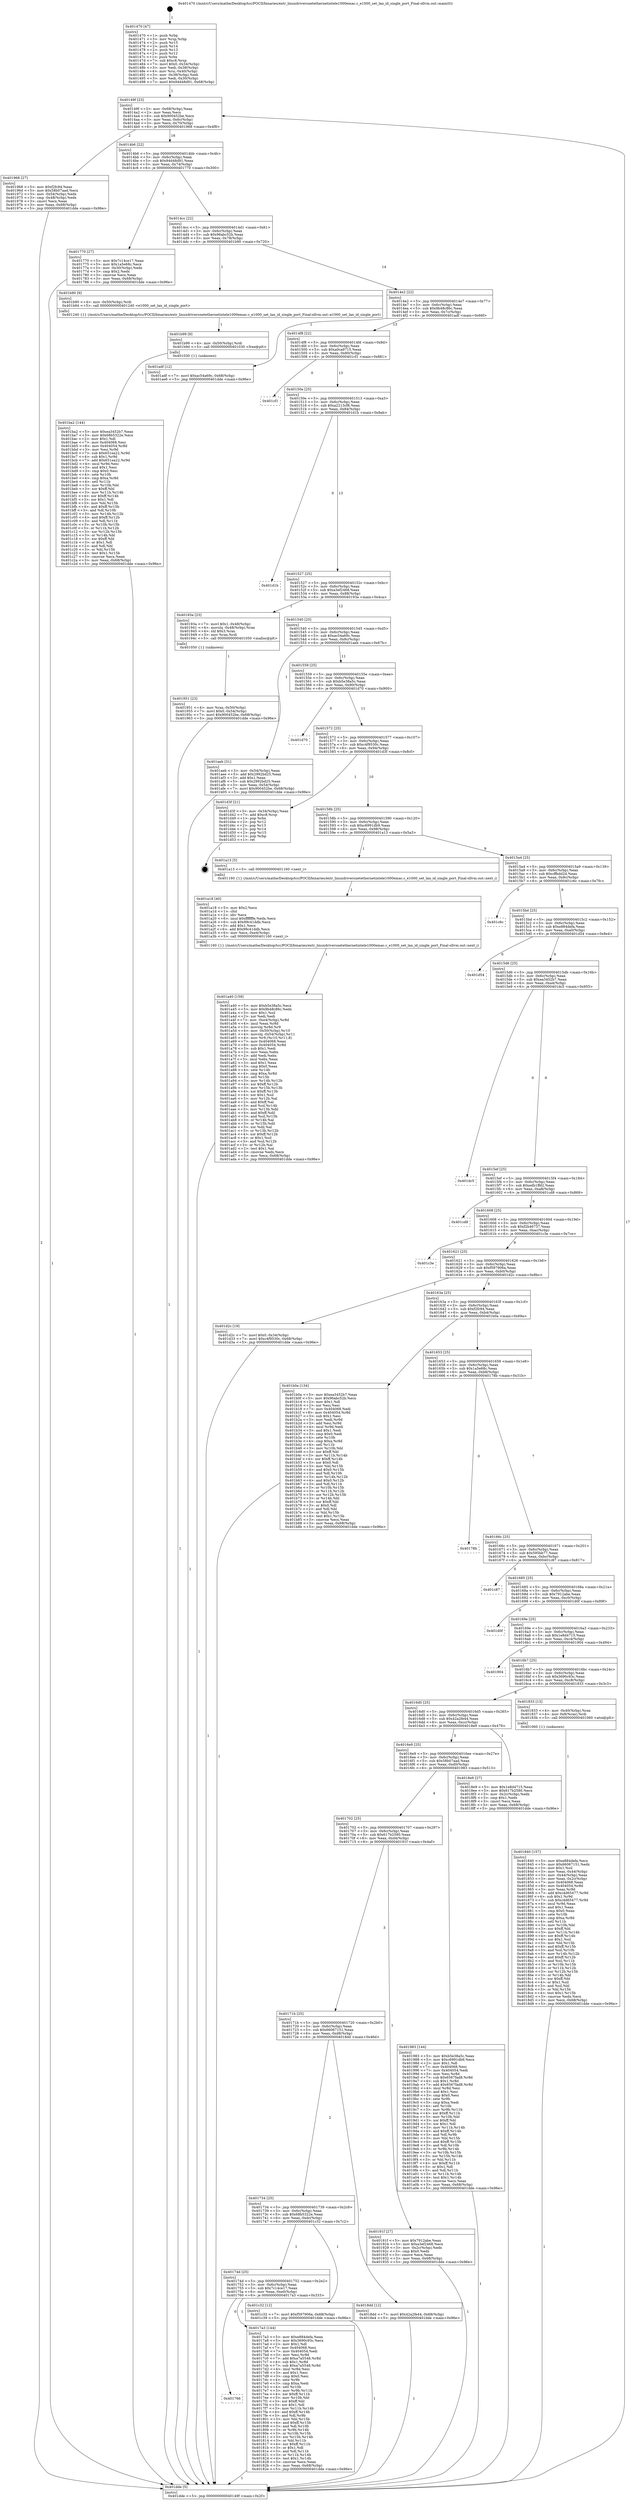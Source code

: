 digraph "0x401470" {
  label = "0x401470 (/mnt/c/Users/mathe/Desktop/tcc/POCII/binaries/extr_linuxdriversnetethernetintele1000emac.c_e1000_set_lan_id_single_port_Final-ollvm.out::main(0))"
  labelloc = "t"
  node[shape=record]

  Entry [label="",width=0.3,height=0.3,shape=circle,fillcolor=black,style=filled]
  "0x40149f" [label="{
     0x40149f [23]\l
     | [instrs]\l
     &nbsp;&nbsp;0x40149f \<+3\>: mov -0x68(%rbp),%eax\l
     &nbsp;&nbsp;0x4014a2 \<+2\>: mov %eax,%ecx\l
     &nbsp;&nbsp;0x4014a4 \<+6\>: sub $0x900452be,%ecx\l
     &nbsp;&nbsp;0x4014aa \<+3\>: mov %eax,-0x6c(%rbp)\l
     &nbsp;&nbsp;0x4014ad \<+3\>: mov %ecx,-0x70(%rbp)\l
     &nbsp;&nbsp;0x4014b0 \<+6\>: je 0000000000401968 \<main+0x4f8\>\l
  }"]
  "0x401968" [label="{
     0x401968 [27]\l
     | [instrs]\l
     &nbsp;&nbsp;0x401968 \<+5\>: mov $0xf2fc94,%eax\l
     &nbsp;&nbsp;0x40196d \<+5\>: mov $0x58b07aad,%ecx\l
     &nbsp;&nbsp;0x401972 \<+3\>: mov -0x54(%rbp),%edx\l
     &nbsp;&nbsp;0x401975 \<+3\>: cmp -0x48(%rbp),%edx\l
     &nbsp;&nbsp;0x401978 \<+3\>: cmovl %ecx,%eax\l
     &nbsp;&nbsp;0x40197b \<+3\>: mov %eax,-0x68(%rbp)\l
     &nbsp;&nbsp;0x40197e \<+5\>: jmp 0000000000401dde \<main+0x96e\>\l
  }"]
  "0x4014b6" [label="{
     0x4014b6 [22]\l
     | [instrs]\l
     &nbsp;&nbsp;0x4014b6 \<+5\>: jmp 00000000004014bb \<main+0x4b\>\l
     &nbsp;&nbsp;0x4014bb \<+3\>: mov -0x6c(%rbp),%eax\l
     &nbsp;&nbsp;0x4014be \<+5\>: sub $0x94d48d91,%eax\l
     &nbsp;&nbsp;0x4014c3 \<+3\>: mov %eax,-0x74(%rbp)\l
     &nbsp;&nbsp;0x4014c6 \<+6\>: je 0000000000401770 \<main+0x300\>\l
  }"]
  Exit [label="",width=0.3,height=0.3,shape=circle,fillcolor=black,style=filled,peripheries=2]
  "0x401770" [label="{
     0x401770 [27]\l
     | [instrs]\l
     &nbsp;&nbsp;0x401770 \<+5\>: mov $0x7c14ce17,%eax\l
     &nbsp;&nbsp;0x401775 \<+5\>: mov $0x1a5e68c,%ecx\l
     &nbsp;&nbsp;0x40177a \<+3\>: mov -0x30(%rbp),%edx\l
     &nbsp;&nbsp;0x40177d \<+3\>: cmp $0x2,%edx\l
     &nbsp;&nbsp;0x401780 \<+3\>: cmovne %ecx,%eax\l
     &nbsp;&nbsp;0x401783 \<+3\>: mov %eax,-0x68(%rbp)\l
     &nbsp;&nbsp;0x401786 \<+5\>: jmp 0000000000401dde \<main+0x96e\>\l
  }"]
  "0x4014cc" [label="{
     0x4014cc [22]\l
     | [instrs]\l
     &nbsp;&nbsp;0x4014cc \<+5\>: jmp 00000000004014d1 \<main+0x61\>\l
     &nbsp;&nbsp;0x4014d1 \<+3\>: mov -0x6c(%rbp),%eax\l
     &nbsp;&nbsp;0x4014d4 \<+5\>: sub $0x96abc52b,%eax\l
     &nbsp;&nbsp;0x4014d9 \<+3\>: mov %eax,-0x78(%rbp)\l
     &nbsp;&nbsp;0x4014dc \<+6\>: je 0000000000401b90 \<main+0x720\>\l
  }"]
  "0x401dde" [label="{
     0x401dde [5]\l
     | [instrs]\l
     &nbsp;&nbsp;0x401dde \<+5\>: jmp 000000000040149f \<main+0x2f\>\l
  }"]
  "0x401470" [label="{
     0x401470 [47]\l
     | [instrs]\l
     &nbsp;&nbsp;0x401470 \<+1\>: push %rbp\l
     &nbsp;&nbsp;0x401471 \<+3\>: mov %rsp,%rbp\l
     &nbsp;&nbsp;0x401474 \<+2\>: push %r15\l
     &nbsp;&nbsp;0x401476 \<+2\>: push %r14\l
     &nbsp;&nbsp;0x401478 \<+2\>: push %r13\l
     &nbsp;&nbsp;0x40147a \<+2\>: push %r12\l
     &nbsp;&nbsp;0x40147c \<+1\>: push %rbx\l
     &nbsp;&nbsp;0x40147d \<+7\>: sub $0xc8,%rsp\l
     &nbsp;&nbsp;0x401484 \<+7\>: movl $0x0,-0x34(%rbp)\l
     &nbsp;&nbsp;0x40148b \<+3\>: mov %edi,-0x38(%rbp)\l
     &nbsp;&nbsp;0x40148e \<+4\>: mov %rsi,-0x40(%rbp)\l
     &nbsp;&nbsp;0x401492 \<+3\>: mov -0x38(%rbp),%edi\l
     &nbsp;&nbsp;0x401495 \<+3\>: mov %edi,-0x30(%rbp)\l
     &nbsp;&nbsp;0x401498 \<+7\>: movl $0x94d48d91,-0x68(%rbp)\l
  }"]
  "0x401ba2" [label="{
     0x401ba2 [144]\l
     | [instrs]\l
     &nbsp;&nbsp;0x401ba2 \<+5\>: mov $0xea3452b7,%eax\l
     &nbsp;&nbsp;0x401ba7 \<+5\>: mov $0x68b5322e,%ecx\l
     &nbsp;&nbsp;0x401bac \<+2\>: mov $0x1,%dl\l
     &nbsp;&nbsp;0x401bae \<+7\>: mov 0x404068,%esi\l
     &nbsp;&nbsp;0x401bb5 \<+8\>: mov 0x404054,%r8d\l
     &nbsp;&nbsp;0x401bbd \<+3\>: mov %esi,%r9d\l
     &nbsp;&nbsp;0x401bc0 \<+7\>: sub $0x651ea22,%r9d\l
     &nbsp;&nbsp;0x401bc7 \<+4\>: sub $0x1,%r9d\l
     &nbsp;&nbsp;0x401bcb \<+7\>: add $0x651ea22,%r9d\l
     &nbsp;&nbsp;0x401bd2 \<+4\>: imul %r9d,%esi\l
     &nbsp;&nbsp;0x401bd6 \<+3\>: and $0x1,%esi\l
     &nbsp;&nbsp;0x401bd9 \<+3\>: cmp $0x0,%esi\l
     &nbsp;&nbsp;0x401bdc \<+4\>: sete %r10b\l
     &nbsp;&nbsp;0x401be0 \<+4\>: cmp $0xa,%r8d\l
     &nbsp;&nbsp;0x401be4 \<+4\>: setl %r11b\l
     &nbsp;&nbsp;0x401be8 \<+3\>: mov %r10b,%bl\l
     &nbsp;&nbsp;0x401beb \<+3\>: xor $0xff,%bl\l
     &nbsp;&nbsp;0x401bee \<+3\>: mov %r11b,%r14b\l
     &nbsp;&nbsp;0x401bf1 \<+4\>: xor $0xff,%r14b\l
     &nbsp;&nbsp;0x401bf5 \<+3\>: xor $0x1,%dl\l
     &nbsp;&nbsp;0x401bf8 \<+3\>: mov %bl,%r15b\l
     &nbsp;&nbsp;0x401bfb \<+4\>: and $0xff,%r15b\l
     &nbsp;&nbsp;0x401bff \<+3\>: and %dl,%r10b\l
     &nbsp;&nbsp;0x401c02 \<+3\>: mov %r14b,%r12b\l
     &nbsp;&nbsp;0x401c05 \<+4\>: and $0xff,%r12b\l
     &nbsp;&nbsp;0x401c09 \<+3\>: and %dl,%r11b\l
     &nbsp;&nbsp;0x401c0c \<+3\>: or %r10b,%r15b\l
     &nbsp;&nbsp;0x401c0f \<+3\>: or %r11b,%r12b\l
     &nbsp;&nbsp;0x401c12 \<+3\>: xor %r12b,%r15b\l
     &nbsp;&nbsp;0x401c15 \<+3\>: or %r14b,%bl\l
     &nbsp;&nbsp;0x401c18 \<+3\>: xor $0xff,%bl\l
     &nbsp;&nbsp;0x401c1b \<+3\>: or $0x1,%dl\l
     &nbsp;&nbsp;0x401c1e \<+2\>: and %dl,%bl\l
     &nbsp;&nbsp;0x401c20 \<+3\>: or %bl,%r15b\l
     &nbsp;&nbsp;0x401c23 \<+4\>: test $0x1,%r15b\l
     &nbsp;&nbsp;0x401c27 \<+3\>: cmovne %ecx,%eax\l
     &nbsp;&nbsp;0x401c2a \<+3\>: mov %eax,-0x68(%rbp)\l
     &nbsp;&nbsp;0x401c2d \<+5\>: jmp 0000000000401dde \<main+0x96e\>\l
  }"]
  "0x401b90" [label="{
     0x401b90 [9]\l
     | [instrs]\l
     &nbsp;&nbsp;0x401b90 \<+4\>: mov -0x50(%rbp),%rdi\l
     &nbsp;&nbsp;0x401b94 \<+5\>: call 0000000000401240 \<e1000_set_lan_id_single_port\>\l
     | [calls]\l
     &nbsp;&nbsp;0x401240 \{1\} (/mnt/c/Users/mathe/Desktop/tcc/POCII/binaries/extr_linuxdriversnetethernetintele1000emac.c_e1000_set_lan_id_single_port_Final-ollvm.out::e1000_set_lan_id_single_port)\l
  }"]
  "0x4014e2" [label="{
     0x4014e2 [22]\l
     | [instrs]\l
     &nbsp;&nbsp;0x4014e2 \<+5\>: jmp 00000000004014e7 \<main+0x77\>\l
     &nbsp;&nbsp;0x4014e7 \<+3\>: mov -0x6c(%rbp),%eax\l
     &nbsp;&nbsp;0x4014ea \<+5\>: sub $0x9b48c86c,%eax\l
     &nbsp;&nbsp;0x4014ef \<+3\>: mov %eax,-0x7c(%rbp)\l
     &nbsp;&nbsp;0x4014f2 \<+6\>: je 0000000000401adf \<main+0x66f\>\l
  }"]
  "0x401b99" [label="{
     0x401b99 [9]\l
     | [instrs]\l
     &nbsp;&nbsp;0x401b99 \<+4\>: mov -0x50(%rbp),%rdi\l
     &nbsp;&nbsp;0x401b9d \<+5\>: call 0000000000401030 \<free@plt\>\l
     | [calls]\l
     &nbsp;&nbsp;0x401030 \{1\} (unknown)\l
  }"]
  "0x401adf" [label="{
     0x401adf [12]\l
     | [instrs]\l
     &nbsp;&nbsp;0x401adf \<+7\>: movl $0xac54a69c,-0x68(%rbp)\l
     &nbsp;&nbsp;0x401ae6 \<+5\>: jmp 0000000000401dde \<main+0x96e\>\l
  }"]
  "0x4014f8" [label="{
     0x4014f8 [22]\l
     | [instrs]\l
     &nbsp;&nbsp;0x4014f8 \<+5\>: jmp 00000000004014fd \<main+0x8d\>\l
     &nbsp;&nbsp;0x4014fd \<+3\>: mov -0x6c(%rbp),%eax\l
     &nbsp;&nbsp;0x401500 \<+5\>: sub $0xa0ca9715,%eax\l
     &nbsp;&nbsp;0x401505 \<+3\>: mov %eax,-0x80(%rbp)\l
     &nbsp;&nbsp;0x401508 \<+6\>: je 0000000000401cf1 \<main+0x881\>\l
  }"]
  "0x401a40" [label="{
     0x401a40 [159]\l
     | [instrs]\l
     &nbsp;&nbsp;0x401a40 \<+5\>: mov $0xb5e38a5c,%ecx\l
     &nbsp;&nbsp;0x401a45 \<+5\>: mov $0x9b48c86c,%edx\l
     &nbsp;&nbsp;0x401a4a \<+3\>: mov $0x1,%sil\l
     &nbsp;&nbsp;0x401a4d \<+2\>: xor %edi,%edi\l
     &nbsp;&nbsp;0x401a4f \<+7\>: mov -0xe4(%rbp),%r8d\l
     &nbsp;&nbsp;0x401a56 \<+4\>: imul %eax,%r8d\l
     &nbsp;&nbsp;0x401a5a \<+3\>: movslq %r8d,%r9\l
     &nbsp;&nbsp;0x401a5d \<+4\>: mov -0x50(%rbp),%r10\l
     &nbsp;&nbsp;0x401a61 \<+4\>: movslq -0x54(%rbp),%r11\l
     &nbsp;&nbsp;0x401a65 \<+4\>: mov %r9,(%r10,%r11,8)\l
     &nbsp;&nbsp;0x401a69 \<+7\>: mov 0x404068,%eax\l
     &nbsp;&nbsp;0x401a70 \<+8\>: mov 0x404054,%r8d\l
     &nbsp;&nbsp;0x401a78 \<+3\>: sub $0x1,%edi\l
     &nbsp;&nbsp;0x401a7b \<+2\>: mov %eax,%ebx\l
     &nbsp;&nbsp;0x401a7d \<+2\>: add %edi,%ebx\l
     &nbsp;&nbsp;0x401a7f \<+3\>: imul %ebx,%eax\l
     &nbsp;&nbsp;0x401a82 \<+3\>: and $0x1,%eax\l
     &nbsp;&nbsp;0x401a85 \<+3\>: cmp $0x0,%eax\l
     &nbsp;&nbsp;0x401a88 \<+4\>: sete %r14b\l
     &nbsp;&nbsp;0x401a8c \<+4\>: cmp $0xa,%r8d\l
     &nbsp;&nbsp;0x401a90 \<+4\>: setl %r15b\l
     &nbsp;&nbsp;0x401a94 \<+3\>: mov %r14b,%r12b\l
     &nbsp;&nbsp;0x401a97 \<+4\>: xor $0xff,%r12b\l
     &nbsp;&nbsp;0x401a9b \<+3\>: mov %r15b,%r13b\l
     &nbsp;&nbsp;0x401a9e \<+4\>: xor $0xff,%r13b\l
     &nbsp;&nbsp;0x401aa2 \<+4\>: xor $0x1,%sil\l
     &nbsp;&nbsp;0x401aa6 \<+3\>: mov %r12b,%al\l
     &nbsp;&nbsp;0x401aa9 \<+2\>: and $0xff,%al\l
     &nbsp;&nbsp;0x401aab \<+3\>: and %sil,%r14b\l
     &nbsp;&nbsp;0x401aae \<+3\>: mov %r13b,%dil\l
     &nbsp;&nbsp;0x401ab1 \<+4\>: and $0xff,%dil\l
     &nbsp;&nbsp;0x401ab5 \<+3\>: and %sil,%r15b\l
     &nbsp;&nbsp;0x401ab8 \<+3\>: or %r14b,%al\l
     &nbsp;&nbsp;0x401abb \<+3\>: or %r15b,%dil\l
     &nbsp;&nbsp;0x401abe \<+3\>: xor %dil,%al\l
     &nbsp;&nbsp;0x401ac1 \<+3\>: or %r13b,%r12b\l
     &nbsp;&nbsp;0x401ac4 \<+4\>: xor $0xff,%r12b\l
     &nbsp;&nbsp;0x401ac8 \<+4\>: or $0x1,%sil\l
     &nbsp;&nbsp;0x401acc \<+3\>: and %sil,%r12b\l
     &nbsp;&nbsp;0x401acf \<+3\>: or %r12b,%al\l
     &nbsp;&nbsp;0x401ad2 \<+2\>: test $0x1,%al\l
     &nbsp;&nbsp;0x401ad4 \<+3\>: cmovne %edx,%ecx\l
     &nbsp;&nbsp;0x401ad7 \<+3\>: mov %ecx,-0x68(%rbp)\l
     &nbsp;&nbsp;0x401ada \<+5\>: jmp 0000000000401dde \<main+0x96e\>\l
  }"]
  "0x401cf1" [label="{
     0x401cf1\l
  }", style=dashed]
  "0x40150e" [label="{
     0x40150e [25]\l
     | [instrs]\l
     &nbsp;&nbsp;0x40150e \<+5\>: jmp 0000000000401513 \<main+0xa3\>\l
     &nbsp;&nbsp;0x401513 \<+3\>: mov -0x6c(%rbp),%eax\l
     &nbsp;&nbsp;0x401516 \<+5\>: sub $0xa2213cf8,%eax\l
     &nbsp;&nbsp;0x40151b \<+6\>: mov %eax,-0x84(%rbp)\l
     &nbsp;&nbsp;0x401521 \<+6\>: je 0000000000401d1b \<main+0x8ab\>\l
  }"]
  "0x401a18" [label="{
     0x401a18 [40]\l
     | [instrs]\l
     &nbsp;&nbsp;0x401a18 \<+5\>: mov $0x2,%ecx\l
     &nbsp;&nbsp;0x401a1d \<+1\>: cltd\l
     &nbsp;&nbsp;0x401a1e \<+2\>: idiv %ecx\l
     &nbsp;&nbsp;0x401a20 \<+6\>: imul $0xfffffffe,%edx,%ecx\l
     &nbsp;&nbsp;0x401a26 \<+6\>: sub $0x99c41ddb,%ecx\l
     &nbsp;&nbsp;0x401a2c \<+3\>: add $0x1,%ecx\l
     &nbsp;&nbsp;0x401a2f \<+6\>: add $0x99c41ddb,%ecx\l
     &nbsp;&nbsp;0x401a35 \<+6\>: mov %ecx,-0xe4(%rbp)\l
     &nbsp;&nbsp;0x401a3b \<+5\>: call 0000000000401160 \<next_i\>\l
     | [calls]\l
     &nbsp;&nbsp;0x401160 \{1\} (/mnt/c/Users/mathe/Desktop/tcc/POCII/binaries/extr_linuxdriversnetethernetintele1000emac.c_e1000_set_lan_id_single_port_Final-ollvm.out::next_i)\l
  }"]
  "0x401d1b" [label="{
     0x401d1b\l
  }", style=dashed]
  "0x401527" [label="{
     0x401527 [25]\l
     | [instrs]\l
     &nbsp;&nbsp;0x401527 \<+5\>: jmp 000000000040152c \<main+0xbc\>\l
     &nbsp;&nbsp;0x40152c \<+3\>: mov -0x6c(%rbp),%eax\l
     &nbsp;&nbsp;0x40152f \<+5\>: sub $0xa3ef2468,%eax\l
     &nbsp;&nbsp;0x401534 \<+6\>: mov %eax,-0x88(%rbp)\l
     &nbsp;&nbsp;0x40153a \<+6\>: je 000000000040193a \<main+0x4ca\>\l
  }"]
  "0x401951" [label="{
     0x401951 [23]\l
     | [instrs]\l
     &nbsp;&nbsp;0x401951 \<+4\>: mov %rax,-0x50(%rbp)\l
     &nbsp;&nbsp;0x401955 \<+7\>: movl $0x0,-0x54(%rbp)\l
     &nbsp;&nbsp;0x40195c \<+7\>: movl $0x900452be,-0x68(%rbp)\l
     &nbsp;&nbsp;0x401963 \<+5\>: jmp 0000000000401dde \<main+0x96e\>\l
  }"]
  "0x40193a" [label="{
     0x40193a [23]\l
     | [instrs]\l
     &nbsp;&nbsp;0x40193a \<+7\>: movl $0x1,-0x48(%rbp)\l
     &nbsp;&nbsp;0x401941 \<+4\>: movslq -0x48(%rbp),%rax\l
     &nbsp;&nbsp;0x401945 \<+4\>: shl $0x3,%rax\l
     &nbsp;&nbsp;0x401949 \<+3\>: mov %rax,%rdi\l
     &nbsp;&nbsp;0x40194c \<+5\>: call 0000000000401050 \<malloc@plt\>\l
     | [calls]\l
     &nbsp;&nbsp;0x401050 \{1\} (unknown)\l
  }"]
  "0x401540" [label="{
     0x401540 [25]\l
     | [instrs]\l
     &nbsp;&nbsp;0x401540 \<+5\>: jmp 0000000000401545 \<main+0xd5\>\l
     &nbsp;&nbsp;0x401545 \<+3\>: mov -0x6c(%rbp),%eax\l
     &nbsp;&nbsp;0x401548 \<+5\>: sub $0xac54a69c,%eax\l
     &nbsp;&nbsp;0x40154d \<+6\>: mov %eax,-0x8c(%rbp)\l
     &nbsp;&nbsp;0x401553 \<+6\>: je 0000000000401aeb \<main+0x67b\>\l
  }"]
  "0x401840" [label="{
     0x401840 [157]\l
     | [instrs]\l
     &nbsp;&nbsp;0x401840 \<+5\>: mov $0xe884defa,%ecx\l
     &nbsp;&nbsp;0x401845 \<+5\>: mov $0x66067151,%edx\l
     &nbsp;&nbsp;0x40184a \<+3\>: mov $0x1,%sil\l
     &nbsp;&nbsp;0x40184d \<+3\>: mov %eax,-0x44(%rbp)\l
     &nbsp;&nbsp;0x401850 \<+3\>: mov -0x44(%rbp),%eax\l
     &nbsp;&nbsp;0x401853 \<+3\>: mov %eax,-0x2c(%rbp)\l
     &nbsp;&nbsp;0x401856 \<+7\>: mov 0x404068,%eax\l
     &nbsp;&nbsp;0x40185d \<+8\>: mov 0x404054,%r8d\l
     &nbsp;&nbsp;0x401865 \<+3\>: mov %eax,%r9d\l
     &nbsp;&nbsp;0x401868 \<+7\>: add $0xc4d65477,%r9d\l
     &nbsp;&nbsp;0x40186f \<+4\>: sub $0x1,%r9d\l
     &nbsp;&nbsp;0x401873 \<+7\>: sub $0xc4d65477,%r9d\l
     &nbsp;&nbsp;0x40187a \<+4\>: imul %r9d,%eax\l
     &nbsp;&nbsp;0x40187e \<+3\>: and $0x1,%eax\l
     &nbsp;&nbsp;0x401881 \<+3\>: cmp $0x0,%eax\l
     &nbsp;&nbsp;0x401884 \<+4\>: sete %r10b\l
     &nbsp;&nbsp;0x401888 \<+4\>: cmp $0xa,%r8d\l
     &nbsp;&nbsp;0x40188c \<+4\>: setl %r11b\l
     &nbsp;&nbsp;0x401890 \<+3\>: mov %r10b,%bl\l
     &nbsp;&nbsp;0x401893 \<+3\>: xor $0xff,%bl\l
     &nbsp;&nbsp;0x401896 \<+3\>: mov %r11b,%r14b\l
     &nbsp;&nbsp;0x401899 \<+4\>: xor $0xff,%r14b\l
     &nbsp;&nbsp;0x40189d \<+4\>: xor $0x1,%sil\l
     &nbsp;&nbsp;0x4018a1 \<+3\>: mov %bl,%r15b\l
     &nbsp;&nbsp;0x4018a4 \<+4\>: and $0xff,%r15b\l
     &nbsp;&nbsp;0x4018a8 \<+3\>: and %sil,%r10b\l
     &nbsp;&nbsp;0x4018ab \<+3\>: mov %r14b,%r12b\l
     &nbsp;&nbsp;0x4018ae \<+4\>: and $0xff,%r12b\l
     &nbsp;&nbsp;0x4018b2 \<+3\>: and %sil,%r11b\l
     &nbsp;&nbsp;0x4018b5 \<+3\>: or %r10b,%r15b\l
     &nbsp;&nbsp;0x4018b8 \<+3\>: or %r11b,%r12b\l
     &nbsp;&nbsp;0x4018bb \<+3\>: xor %r12b,%r15b\l
     &nbsp;&nbsp;0x4018be \<+3\>: or %r14b,%bl\l
     &nbsp;&nbsp;0x4018c1 \<+3\>: xor $0xff,%bl\l
     &nbsp;&nbsp;0x4018c4 \<+4\>: or $0x1,%sil\l
     &nbsp;&nbsp;0x4018c8 \<+3\>: and %sil,%bl\l
     &nbsp;&nbsp;0x4018cb \<+3\>: or %bl,%r15b\l
     &nbsp;&nbsp;0x4018ce \<+4\>: test $0x1,%r15b\l
     &nbsp;&nbsp;0x4018d2 \<+3\>: cmovne %edx,%ecx\l
     &nbsp;&nbsp;0x4018d5 \<+3\>: mov %ecx,-0x68(%rbp)\l
     &nbsp;&nbsp;0x4018d8 \<+5\>: jmp 0000000000401dde \<main+0x96e\>\l
  }"]
  "0x401aeb" [label="{
     0x401aeb [31]\l
     | [instrs]\l
     &nbsp;&nbsp;0x401aeb \<+3\>: mov -0x54(%rbp),%eax\l
     &nbsp;&nbsp;0x401aee \<+5\>: add $0x2992bd25,%eax\l
     &nbsp;&nbsp;0x401af3 \<+3\>: add $0x1,%eax\l
     &nbsp;&nbsp;0x401af6 \<+5\>: sub $0x2992bd25,%eax\l
     &nbsp;&nbsp;0x401afb \<+3\>: mov %eax,-0x54(%rbp)\l
     &nbsp;&nbsp;0x401afe \<+7\>: movl $0x900452be,-0x68(%rbp)\l
     &nbsp;&nbsp;0x401b05 \<+5\>: jmp 0000000000401dde \<main+0x96e\>\l
  }"]
  "0x401559" [label="{
     0x401559 [25]\l
     | [instrs]\l
     &nbsp;&nbsp;0x401559 \<+5\>: jmp 000000000040155e \<main+0xee\>\l
     &nbsp;&nbsp;0x40155e \<+3\>: mov -0x6c(%rbp),%eax\l
     &nbsp;&nbsp;0x401561 \<+5\>: sub $0xb5e38a5c,%eax\l
     &nbsp;&nbsp;0x401566 \<+6\>: mov %eax,-0x90(%rbp)\l
     &nbsp;&nbsp;0x40156c \<+6\>: je 0000000000401d70 \<main+0x900\>\l
  }"]
  "0x401766" [label="{
     0x401766\l
  }", style=dashed]
  "0x401d70" [label="{
     0x401d70\l
  }", style=dashed]
  "0x401572" [label="{
     0x401572 [25]\l
     | [instrs]\l
     &nbsp;&nbsp;0x401572 \<+5\>: jmp 0000000000401577 \<main+0x107\>\l
     &nbsp;&nbsp;0x401577 \<+3\>: mov -0x6c(%rbp),%eax\l
     &nbsp;&nbsp;0x40157a \<+5\>: sub $0xc4f9530c,%eax\l
     &nbsp;&nbsp;0x40157f \<+6\>: mov %eax,-0x94(%rbp)\l
     &nbsp;&nbsp;0x401585 \<+6\>: je 0000000000401d3f \<main+0x8cf\>\l
  }"]
  "0x4017a3" [label="{
     0x4017a3 [144]\l
     | [instrs]\l
     &nbsp;&nbsp;0x4017a3 \<+5\>: mov $0xe884defa,%eax\l
     &nbsp;&nbsp;0x4017a8 \<+5\>: mov $0x3690c93c,%ecx\l
     &nbsp;&nbsp;0x4017ad \<+2\>: mov $0x1,%dl\l
     &nbsp;&nbsp;0x4017af \<+7\>: mov 0x404068,%esi\l
     &nbsp;&nbsp;0x4017b6 \<+7\>: mov 0x404054,%edi\l
     &nbsp;&nbsp;0x4017bd \<+3\>: mov %esi,%r8d\l
     &nbsp;&nbsp;0x4017c0 \<+7\>: add $0xa7a5548,%r8d\l
     &nbsp;&nbsp;0x4017c7 \<+4\>: sub $0x1,%r8d\l
     &nbsp;&nbsp;0x4017cb \<+7\>: sub $0xa7a5548,%r8d\l
     &nbsp;&nbsp;0x4017d2 \<+4\>: imul %r8d,%esi\l
     &nbsp;&nbsp;0x4017d6 \<+3\>: and $0x1,%esi\l
     &nbsp;&nbsp;0x4017d9 \<+3\>: cmp $0x0,%esi\l
     &nbsp;&nbsp;0x4017dc \<+4\>: sete %r9b\l
     &nbsp;&nbsp;0x4017e0 \<+3\>: cmp $0xa,%edi\l
     &nbsp;&nbsp;0x4017e3 \<+4\>: setl %r10b\l
     &nbsp;&nbsp;0x4017e7 \<+3\>: mov %r9b,%r11b\l
     &nbsp;&nbsp;0x4017ea \<+4\>: xor $0xff,%r11b\l
     &nbsp;&nbsp;0x4017ee \<+3\>: mov %r10b,%bl\l
     &nbsp;&nbsp;0x4017f1 \<+3\>: xor $0xff,%bl\l
     &nbsp;&nbsp;0x4017f4 \<+3\>: xor $0x1,%dl\l
     &nbsp;&nbsp;0x4017f7 \<+3\>: mov %r11b,%r14b\l
     &nbsp;&nbsp;0x4017fa \<+4\>: and $0xff,%r14b\l
     &nbsp;&nbsp;0x4017fe \<+3\>: and %dl,%r9b\l
     &nbsp;&nbsp;0x401801 \<+3\>: mov %bl,%r15b\l
     &nbsp;&nbsp;0x401804 \<+4\>: and $0xff,%r15b\l
     &nbsp;&nbsp;0x401808 \<+3\>: and %dl,%r10b\l
     &nbsp;&nbsp;0x40180b \<+3\>: or %r9b,%r14b\l
     &nbsp;&nbsp;0x40180e \<+3\>: or %r10b,%r15b\l
     &nbsp;&nbsp;0x401811 \<+3\>: xor %r15b,%r14b\l
     &nbsp;&nbsp;0x401814 \<+3\>: or %bl,%r11b\l
     &nbsp;&nbsp;0x401817 \<+4\>: xor $0xff,%r11b\l
     &nbsp;&nbsp;0x40181b \<+3\>: or $0x1,%dl\l
     &nbsp;&nbsp;0x40181e \<+3\>: and %dl,%r11b\l
     &nbsp;&nbsp;0x401821 \<+3\>: or %r11b,%r14b\l
     &nbsp;&nbsp;0x401824 \<+4\>: test $0x1,%r14b\l
     &nbsp;&nbsp;0x401828 \<+3\>: cmovne %ecx,%eax\l
     &nbsp;&nbsp;0x40182b \<+3\>: mov %eax,-0x68(%rbp)\l
     &nbsp;&nbsp;0x40182e \<+5\>: jmp 0000000000401dde \<main+0x96e\>\l
  }"]
  "0x401d3f" [label="{
     0x401d3f [21]\l
     | [instrs]\l
     &nbsp;&nbsp;0x401d3f \<+3\>: mov -0x34(%rbp),%eax\l
     &nbsp;&nbsp;0x401d42 \<+7\>: add $0xc8,%rsp\l
     &nbsp;&nbsp;0x401d49 \<+1\>: pop %rbx\l
     &nbsp;&nbsp;0x401d4a \<+2\>: pop %r12\l
     &nbsp;&nbsp;0x401d4c \<+2\>: pop %r13\l
     &nbsp;&nbsp;0x401d4e \<+2\>: pop %r14\l
     &nbsp;&nbsp;0x401d50 \<+2\>: pop %r15\l
     &nbsp;&nbsp;0x401d52 \<+1\>: pop %rbp\l
     &nbsp;&nbsp;0x401d53 \<+1\>: ret\l
  }"]
  "0x40158b" [label="{
     0x40158b [25]\l
     | [instrs]\l
     &nbsp;&nbsp;0x40158b \<+5\>: jmp 0000000000401590 \<main+0x120\>\l
     &nbsp;&nbsp;0x401590 \<+3\>: mov -0x6c(%rbp),%eax\l
     &nbsp;&nbsp;0x401593 \<+5\>: sub $0xc6991db9,%eax\l
     &nbsp;&nbsp;0x401598 \<+6\>: mov %eax,-0x98(%rbp)\l
     &nbsp;&nbsp;0x40159e \<+6\>: je 0000000000401a13 \<main+0x5a3\>\l
  }"]
  "0x40174d" [label="{
     0x40174d [25]\l
     | [instrs]\l
     &nbsp;&nbsp;0x40174d \<+5\>: jmp 0000000000401752 \<main+0x2e2\>\l
     &nbsp;&nbsp;0x401752 \<+3\>: mov -0x6c(%rbp),%eax\l
     &nbsp;&nbsp;0x401755 \<+5\>: sub $0x7c14ce17,%eax\l
     &nbsp;&nbsp;0x40175a \<+6\>: mov %eax,-0xe0(%rbp)\l
     &nbsp;&nbsp;0x401760 \<+6\>: je 00000000004017a3 \<main+0x333\>\l
  }"]
  "0x401a13" [label="{
     0x401a13 [5]\l
     | [instrs]\l
     &nbsp;&nbsp;0x401a13 \<+5\>: call 0000000000401160 \<next_i\>\l
     | [calls]\l
     &nbsp;&nbsp;0x401160 \{1\} (/mnt/c/Users/mathe/Desktop/tcc/POCII/binaries/extr_linuxdriversnetethernetintele1000emac.c_e1000_set_lan_id_single_port_Final-ollvm.out::next_i)\l
  }"]
  "0x4015a4" [label="{
     0x4015a4 [25]\l
     | [instrs]\l
     &nbsp;&nbsp;0x4015a4 \<+5\>: jmp 00000000004015a9 \<main+0x139\>\l
     &nbsp;&nbsp;0x4015a9 \<+3\>: mov -0x6c(%rbp),%eax\l
     &nbsp;&nbsp;0x4015ac \<+5\>: sub $0xcffbdd2d,%eax\l
     &nbsp;&nbsp;0x4015b1 \<+6\>: mov %eax,-0x9c(%rbp)\l
     &nbsp;&nbsp;0x4015b7 \<+6\>: je 0000000000401c6c \<main+0x7fc\>\l
  }"]
  "0x401c32" [label="{
     0x401c32 [12]\l
     | [instrs]\l
     &nbsp;&nbsp;0x401c32 \<+7\>: movl $0xf597906a,-0x68(%rbp)\l
     &nbsp;&nbsp;0x401c39 \<+5\>: jmp 0000000000401dde \<main+0x96e\>\l
  }"]
  "0x401c6c" [label="{
     0x401c6c\l
  }", style=dashed]
  "0x4015bd" [label="{
     0x4015bd [25]\l
     | [instrs]\l
     &nbsp;&nbsp;0x4015bd \<+5\>: jmp 00000000004015c2 \<main+0x152\>\l
     &nbsp;&nbsp;0x4015c2 \<+3\>: mov -0x6c(%rbp),%eax\l
     &nbsp;&nbsp;0x4015c5 \<+5\>: sub $0xe884defa,%eax\l
     &nbsp;&nbsp;0x4015ca \<+6\>: mov %eax,-0xa0(%rbp)\l
     &nbsp;&nbsp;0x4015d0 \<+6\>: je 0000000000401d54 \<main+0x8e4\>\l
  }"]
  "0x401734" [label="{
     0x401734 [25]\l
     | [instrs]\l
     &nbsp;&nbsp;0x401734 \<+5\>: jmp 0000000000401739 \<main+0x2c9\>\l
     &nbsp;&nbsp;0x401739 \<+3\>: mov -0x6c(%rbp),%eax\l
     &nbsp;&nbsp;0x40173c \<+5\>: sub $0x68b5322e,%eax\l
     &nbsp;&nbsp;0x401741 \<+6\>: mov %eax,-0xdc(%rbp)\l
     &nbsp;&nbsp;0x401747 \<+6\>: je 0000000000401c32 \<main+0x7c2\>\l
  }"]
  "0x401d54" [label="{
     0x401d54\l
  }", style=dashed]
  "0x4015d6" [label="{
     0x4015d6 [25]\l
     | [instrs]\l
     &nbsp;&nbsp;0x4015d6 \<+5\>: jmp 00000000004015db \<main+0x16b\>\l
     &nbsp;&nbsp;0x4015db \<+3\>: mov -0x6c(%rbp),%eax\l
     &nbsp;&nbsp;0x4015de \<+5\>: sub $0xea3452b7,%eax\l
     &nbsp;&nbsp;0x4015e3 \<+6\>: mov %eax,-0xa4(%rbp)\l
     &nbsp;&nbsp;0x4015e9 \<+6\>: je 0000000000401dc5 \<main+0x955\>\l
  }"]
  "0x4018dd" [label="{
     0x4018dd [12]\l
     | [instrs]\l
     &nbsp;&nbsp;0x4018dd \<+7\>: movl $0x42a2fe44,-0x68(%rbp)\l
     &nbsp;&nbsp;0x4018e4 \<+5\>: jmp 0000000000401dde \<main+0x96e\>\l
  }"]
  "0x401dc5" [label="{
     0x401dc5\l
  }", style=dashed]
  "0x4015ef" [label="{
     0x4015ef [25]\l
     | [instrs]\l
     &nbsp;&nbsp;0x4015ef \<+5\>: jmp 00000000004015f4 \<main+0x184\>\l
     &nbsp;&nbsp;0x4015f4 \<+3\>: mov -0x6c(%rbp),%eax\l
     &nbsp;&nbsp;0x4015f7 \<+5\>: sub $0xedb1ffd2,%eax\l
     &nbsp;&nbsp;0x4015fc \<+6\>: mov %eax,-0xa8(%rbp)\l
     &nbsp;&nbsp;0x401602 \<+6\>: je 0000000000401cd8 \<main+0x868\>\l
  }"]
  "0x40171b" [label="{
     0x40171b [25]\l
     | [instrs]\l
     &nbsp;&nbsp;0x40171b \<+5\>: jmp 0000000000401720 \<main+0x2b0\>\l
     &nbsp;&nbsp;0x401720 \<+3\>: mov -0x6c(%rbp),%eax\l
     &nbsp;&nbsp;0x401723 \<+5\>: sub $0x66067151,%eax\l
     &nbsp;&nbsp;0x401728 \<+6\>: mov %eax,-0xd8(%rbp)\l
     &nbsp;&nbsp;0x40172e \<+6\>: je 00000000004018dd \<main+0x46d\>\l
  }"]
  "0x401cd8" [label="{
     0x401cd8\l
  }", style=dashed]
  "0x401608" [label="{
     0x401608 [25]\l
     | [instrs]\l
     &nbsp;&nbsp;0x401608 \<+5\>: jmp 000000000040160d \<main+0x19d\>\l
     &nbsp;&nbsp;0x40160d \<+3\>: mov -0x6c(%rbp),%eax\l
     &nbsp;&nbsp;0x401610 \<+5\>: sub $0xf2b46737,%eax\l
     &nbsp;&nbsp;0x401615 \<+6\>: mov %eax,-0xac(%rbp)\l
     &nbsp;&nbsp;0x40161b \<+6\>: je 0000000000401c3e \<main+0x7ce\>\l
  }"]
  "0x40191f" [label="{
     0x40191f [27]\l
     | [instrs]\l
     &nbsp;&nbsp;0x40191f \<+5\>: mov $0x7912abe,%eax\l
     &nbsp;&nbsp;0x401924 \<+5\>: mov $0xa3ef2468,%ecx\l
     &nbsp;&nbsp;0x401929 \<+3\>: mov -0x2c(%rbp),%edx\l
     &nbsp;&nbsp;0x40192c \<+3\>: cmp $0x0,%edx\l
     &nbsp;&nbsp;0x40192f \<+3\>: cmove %ecx,%eax\l
     &nbsp;&nbsp;0x401932 \<+3\>: mov %eax,-0x68(%rbp)\l
     &nbsp;&nbsp;0x401935 \<+5\>: jmp 0000000000401dde \<main+0x96e\>\l
  }"]
  "0x401c3e" [label="{
     0x401c3e\l
  }", style=dashed]
  "0x401621" [label="{
     0x401621 [25]\l
     | [instrs]\l
     &nbsp;&nbsp;0x401621 \<+5\>: jmp 0000000000401626 \<main+0x1b6\>\l
     &nbsp;&nbsp;0x401626 \<+3\>: mov -0x6c(%rbp),%eax\l
     &nbsp;&nbsp;0x401629 \<+5\>: sub $0xf597906a,%eax\l
     &nbsp;&nbsp;0x40162e \<+6\>: mov %eax,-0xb0(%rbp)\l
     &nbsp;&nbsp;0x401634 \<+6\>: je 0000000000401d2c \<main+0x8bc\>\l
  }"]
  "0x401702" [label="{
     0x401702 [25]\l
     | [instrs]\l
     &nbsp;&nbsp;0x401702 \<+5\>: jmp 0000000000401707 \<main+0x297\>\l
     &nbsp;&nbsp;0x401707 \<+3\>: mov -0x6c(%rbp),%eax\l
     &nbsp;&nbsp;0x40170a \<+5\>: sub $0x617b2580,%eax\l
     &nbsp;&nbsp;0x40170f \<+6\>: mov %eax,-0xd4(%rbp)\l
     &nbsp;&nbsp;0x401715 \<+6\>: je 000000000040191f \<main+0x4af\>\l
  }"]
  "0x401d2c" [label="{
     0x401d2c [19]\l
     | [instrs]\l
     &nbsp;&nbsp;0x401d2c \<+7\>: movl $0x0,-0x34(%rbp)\l
     &nbsp;&nbsp;0x401d33 \<+7\>: movl $0xc4f9530c,-0x68(%rbp)\l
     &nbsp;&nbsp;0x401d3a \<+5\>: jmp 0000000000401dde \<main+0x96e\>\l
  }"]
  "0x40163a" [label="{
     0x40163a [25]\l
     | [instrs]\l
     &nbsp;&nbsp;0x40163a \<+5\>: jmp 000000000040163f \<main+0x1cf\>\l
     &nbsp;&nbsp;0x40163f \<+3\>: mov -0x6c(%rbp),%eax\l
     &nbsp;&nbsp;0x401642 \<+5\>: sub $0xf2fc94,%eax\l
     &nbsp;&nbsp;0x401647 \<+6\>: mov %eax,-0xb4(%rbp)\l
     &nbsp;&nbsp;0x40164d \<+6\>: je 0000000000401b0a \<main+0x69a\>\l
  }"]
  "0x401983" [label="{
     0x401983 [144]\l
     | [instrs]\l
     &nbsp;&nbsp;0x401983 \<+5\>: mov $0xb5e38a5c,%eax\l
     &nbsp;&nbsp;0x401988 \<+5\>: mov $0xc6991db9,%ecx\l
     &nbsp;&nbsp;0x40198d \<+2\>: mov $0x1,%dl\l
     &nbsp;&nbsp;0x40198f \<+7\>: mov 0x404068,%esi\l
     &nbsp;&nbsp;0x401996 \<+7\>: mov 0x404054,%edi\l
     &nbsp;&nbsp;0x40199d \<+3\>: mov %esi,%r8d\l
     &nbsp;&nbsp;0x4019a0 \<+7\>: sub $0x6567fad8,%r8d\l
     &nbsp;&nbsp;0x4019a7 \<+4\>: sub $0x1,%r8d\l
     &nbsp;&nbsp;0x4019ab \<+7\>: add $0x6567fad8,%r8d\l
     &nbsp;&nbsp;0x4019b2 \<+4\>: imul %r8d,%esi\l
     &nbsp;&nbsp;0x4019b6 \<+3\>: and $0x1,%esi\l
     &nbsp;&nbsp;0x4019b9 \<+3\>: cmp $0x0,%esi\l
     &nbsp;&nbsp;0x4019bc \<+4\>: sete %r9b\l
     &nbsp;&nbsp;0x4019c0 \<+3\>: cmp $0xa,%edi\l
     &nbsp;&nbsp;0x4019c3 \<+4\>: setl %r10b\l
     &nbsp;&nbsp;0x4019c7 \<+3\>: mov %r9b,%r11b\l
     &nbsp;&nbsp;0x4019ca \<+4\>: xor $0xff,%r11b\l
     &nbsp;&nbsp;0x4019ce \<+3\>: mov %r10b,%bl\l
     &nbsp;&nbsp;0x4019d1 \<+3\>: xor $0xff,%bl\l
     &nbsp;&nbsp;0x4019d4 \<+3\>: xor $0x1,%dl\l
     &nbsp;&nbsp;0x4019d7 \<+3\>: mov %r11b,%r14b\l
     &nbsp;&nbsp;0x4019da \<+4\>: and $0xff,%r14b\l
     &nbsp;&nbsp;0x4019de \<+3\>: and %dl,%r9b\l
     &nbsp;&nbsp;0x4019e1 \<+3\>: mov %bl,%r15b\l
     &nbsp;&nbsp;0x4019e4 \<+4\>: and $0xff,%r15b\l
     &nbsp;&nbsp;0x4019e8 \<+3\>: and %dl,%r10b\l
     &nbsp;&nbsp;0x4019eb \<+3\>: or %r9b,%r14b\l
     &nbsp;&nbsp;0x4019ee \<+3\>: or %r10b,%r15b\l
     &nbsp;&nbsp;0x4019f1 \<+3\>: xor %r15b,%r14b\l
     &nbsp;&nbsp;0x4019f4 \<+3\>: or %bl,%r11b\l
     &nbsp;&nbsp;0x4019f7 \<+4\>: xor $0xff,%r11b\l
     &nbsp;&nbsp;0x4019fb \<+3\>: or $0x1,%dl\l
     &nbsp;&nbsp;0x4019fe \<+3\>: and %dl,%r11b\l
     &nbsp;&nbsp;0x401a01 \<+3\>: or %r11b,%r14b\l
     &nbsp;&nbsp;0x401a04 \<+4\>: test $0x1,%r14b\l
     &nbsp;&nbsp;0x401a08 \<+3\>: cmovne %ecx,%eax\l
     &nbsp;&nbsp;0x401a0b \<+3\>: mov %eax,-0x68(%rbp)\l
     &nbsp;&nbsp;0x401a0e \<+5\>: jmp 0000000000401dde \<main+0x96e\>\l
  }"]
  "0x401b0a" [label="{
     0x401b0a [134]\l
     | [instrs]\l
     &nbsp;&nbsp;0x401b0a \<+5\>: mov $0xea3452b7,%eax\l
     &nbsp;&nbsp;0x401b0f \<+5\>: mov $0x96abc52b,%ecx\l
     &nbsp;&nbsp;0x401b14 \<+2\>: mov $0x1,%dl\l
     &nbsp;&nbsp;0x401b16 \<+2\>: xor %esi,%esi\l
     &nbsp;&nbsp;0x401b18 \<+7\>: mov 0x404068,%edi\l
     &nbsp;&nbsp;0x401b1f \<+8\>: mov 0x404054,%r8d\l
     &nbsp;&nbsp;0x401b27 \<+3\>: sub $0x1,%esi\l
     &nbsp;&nbsp;0x401b2a \<+3\>: mov %edi,%r9d\l
     &nbsp;&nbsp;0x401b2d \<+3\>: add %esi,%r9d\l
     &nbsp;&nbsp;0x401b30 \<+4\>: imul %r9d,%edi\l
     &nbsp;&nbsp;0x401b34 \<+3\>: and $0x1,%edi\l
     &nbsp;&nbsp;0x401b37 \<+3\>: cmp $0x0,%edi\l
     &nbsp;&nbsp;0x401b3a \<+4\>: sete %r10b\l
     &nbsp;&nbsp;0x401b3e \<+4\>: cmp $0xa,%r8d\l
     &nbsp;&nbsp;0x401b42 \<+4\>: setl %r11b\l
     &nbsp;&nbsp;0x401b46 \<+3\>: mov %r10b,%bl\l
     &nbsp;&nbsp;0x401b49 \<+3\>: xor $0xff,%bl\l
     &nbsp;&nbsp;0x401b4c \<+3\>: mov %r11b,%r14b\l
     &nbsp;&nbsp;0x401b4f \<+4\>: xor $0xff,%r14b\l
     &nbsp;&nbsp;0x401b53 \<+3\>: xor $0x0,%dl\l
     &nbsp;&nbsp;0x401b56 \<+3\>: mov %bl,%r15b\l
     &nbsp;&nbsp;0x401b59 \<+4\>: and $0x0,%r15b\l
     &nbsp;&nbsp;0x401b5d \<+3\>: and %dl,%r10b\l
     &nbsp;&nbsp;0x401b60 \<+3\>: mov %r14b,%r12b\l
     &nbsp;&nbsp;0x401b63 \<+4\>: and $0x0,%r12b\l
     &nbsp;&nbsp;0x401b67 \<+3\>: and %dl,%r11b\l
     &nbsp;&nbsp;0x401b6a \<+3\>: or %r10b,%r15b\l
     &nbsp;&nbsp;0x401b6d \<+3\>: or %r11b,%r12b\l
     &nbsp;&nbsp;0x401b70 \<+3\>: xor %r12b,%r15b\l
     &nbsp;&nbsp;0x401b73 \<+3\>: or %r14b,%bl\l
     &nbsp;&nbsp;0x401b76 \<+3\>: xor $0xff,%bl\l
     &nbsp;&nbsp;0x401b79 \<+3\>: or $0x0,%dl\l
     &nbsp;&nbsp;0x401b7c \<+2\>: and %dl,%bl\l
     &nbsp;&nbsp;0x401b7e \<+3\>: or %bl,%r15b\l
     &nbsp;&nbsp;0x401b81 \<+4\>: test $0x1,%r15b\l
     &nbsp;&nbsp;0x401b85 \<+3\>: cmovne %ecx,%eax\l
     &nbsp;&nbsp;0x401b88 \<+3\>: mov %eax,-0x68(%rbp)\l
     &nbsp;&nbsp;0x401b8b \<+5\>: jmp 0000000000401dde \<main+0x96e\>\l
  }"]
  "0x401653" [label="{
     0x401653 [25]\l
     | [instrs]\l
     &nbsp;&nbsp;0x401653 \<+5\>: jmp 0000000000401658 \<main+0x1e8\>\l
     &nbsp;&nbsp;0x401658 \<+3\>: mov -0x6c(%rbp),%eax\l
     &nbsp;&nbsp;0x40165b \<+5\>: sub $0x1a5e68c,%eax\l
     &nbsp;&nbsp;0x401660 \<+6\>: mov %eax,-0xb8(%rbp)\l
     &nbsp;&nbsp;0x401666 \<+6\>: je 000000000040178b \<main+0x31b\>\l
  }"]
  "0x4016e9" [label="{
     0x4016e9 [25]\l
     | [instrs]\l
     &nbsp;&nbsp;0x4016e9 \<+5\>: jmp 00000000004016ee \<main+0x27e\>\l
     &nbsp;&nbsp;0x4016ee \<+3\>: mov -0x6c(%rbp),%eax\l
     &nbsp;&nbsp;0x4016f1 \<+5\>: sub $0x58b07aad,%eax\l
     &nbsp;&nbsp;0x4016f6 \<+6\>: mov %eax,-0xd0(%rbp)\l
     &nbsp;&nbsp;0x4016fc \<+6\>: je 0000000000401983 \<main+0x513\>\l
  }"]
  "0x40178b" [label="{
     0x40178b\l
  }", style=dashed]
  "0x40166c" [label="{
     0x40166c [25]\l
     | [instrs]\l
     &nbsp;&nbsp;0x40166c \<+5\>: jmp 0000000000401671 \<main+0x201\>\l
     &nbsp;&nbsp;0x401671 \<+3\>: mov -0x6c(%rbp),%eax\l
     &nbsp;&nbsp;0x401674 \<+5\>: sub $0x595bb77,%eax\l
     &nbsp;&nbsp;0x401679 \<+6\>: mov %eax,-0xbc(%rbp)\l
     &nbsp;&nbsp;0x40167f \<+6\>: je 0000000000401c87 \<main+0x817\>\l
  }"]
  "0x4018e9" [label="{
     0x4018e9 [27]\l
     | [instrs]\l
     &nbsp;&nbsp;0x4018e9 \<+5\>: mov $0x1e8d4715,%eax\l
     &nbsp;&nbsp;0x4018ee \<+5\>: mov $0x617b2580,%ecx\l
     &nbsp;&nbsp;0x4018f3 \<+3\>: mov -0x2c(%rbp),%edx\l
     &nbsp;&nbsp;0x4018f6 \<+3\>: cmp $0x1,%edx\l
     &nbsp;&nbsp;0x4018f9 \<+3\>: cmovl %ecx,%eax\l
     &nbsp;&nbsp;0x4018fc \<+3\>: mov %eax,-0x68(%rbp)\l
     &nbsp;&nbsp;0x4018ff \<+5\>: jmp 0000000000401dde \<main+0x96e\>\l
  }"]
  "0x401c87" [label="{
     0x401c87\l
  }", style=dashed]
  "0x401685" [label="{
     0x401685 [25]\l
     | [instrs]\l
     &nbsp;&nbsp;0x401685 \<+5\>: jmp 000000000040168a \<main+0x21a\>\l
     &nbsp;&nbsp;0x40168a \<+3\>: mov -0x6c(%rbp),%eax\l
     &nbsp;&nbsp;0x40168d \<+5\>: sub $0x7912abe,%eax\l
     &nbsp;&nbsp;0x401692 \<+6\>: mov %eax,-0xc0(%rbp)\l
     &nbsp;&nbsp;0x401698 \<+6\>: je 0000000000401d0f \<main+0x89f\>\l
  }"]
  "0x4016d0" [label="{
     0x4016d0 [25]\l
     | [instrs]\l
     &nbsp;&nbsp;0x4016d0 \<+5\>: jmp 00000000004016d5 \<main+0x265\>\l
     &nbsp;&nbsp;0x4016d5 \<+3\>: mov -0x6c(%rbp),%eax\l
     &nbsp;&nbsp;0x4016d8 \<+5\>: sub $0x42a2fe44,%eax\l
     &nbsp;&nbsp;0x4016dd \<+6\>: mov %eax,-0xcc(%rbp)\l
     &nbsp;&nbsp;0x4016e3 \<+6\>: je 00000000004018e9 \<main+0x479\>\l
  }"]
  "0x401d0f" [label="{
     0x401d0f\l
  }", style=dashed]
  "0x40169e" [label="{
     0x40169e [25]\l
     | [instrs]\l
     &nbsp;&nbsp;0x40169e \<+5\>: jmp 00000000004016a3 \<main+0x233\>\l
     &nbsp;&nbsp;0x4016a3 \<+3\>: mov -0x6c(%rbp),%eax\l
     &nbsp;&nbsp;0x4016a6 \<+5\>: sub $0x1e8d4715,%eax\l
     &nbsp;&nbsp;0x4016ab \<+6\>: mov %eax,-0xc4(%rbp)\l
     &nbsp;&nbsp;0x4016b1 \<+6\>: je 0000000000401904 \<main+0x494\>\l
  }"]
  "0x401833" [label="{
     0x401833 [13]\l
     | [instrs]\l
     &nbsp;&nbsp;0x401833 \<+4\>: mov -0x40(%rbp),%rax\l
     &nbsp;&nbsp;0x401837 \<+4\>: mov 0x8(%rax),%rdi\l
     &nbsp;&nbsp;0x40183b \<+5\>: call 0000000000401060 \<atoi@plt\>\l
     | [calls]\l
     &nbsp;&nbsp;0x401060 \{1\} (unknown)\l
  }"]
  "0x401904" [label="{
     0x401904\l
  }", style=dashed]
  "0x4016b7" [label="{
     0x4016b7 [25]\l
     | [instrs]\l
     &nbsp;&nbsp;0x4016b7 \<+5\>: jmp 00000000004016bc \<main+0x24c\>\l
     &nbsp;&nbsp;0x4016bc \<+3\>: mov -0x6c(%rbp),%eax\l
     &nbsp;&nbsp;0x4016bf \<+5\>: sub $0x3690c93c,%eax\l
     &nbsp;&nbsp;0x4016c4 \<+6\>: mov %eax,-0xc8(%rbp)\l
     &nbsp;&nbsp;0x4016ca \<+6\>: je 0000000000401833 \<main+0x3c3\>\l
  }"]
  Entry -> "0x401470" [label=" 1"]
  "0x40149f" -> "0x401968" [label=" 2"]
  "0x40149f" -> "0x4014b6" [label=" 16"]
  "0x401d3f" -> Exit [label=" 1"]
  "0x4014b6" -> "0x401770" [label=" 1"]
  "0x4014b6" -> "0x4014cc" [label=" 15"]
  "0x401770" -> "0x401dde" [label=" 1"]
  "0x401470" -> "0x40149f" [label=" 1"]
  "0x401dde" -> "0x40149f" [label=" 17"]
  "0x401d2c" -> "0x401dde" [label=" 1"]
  "0x4014cc" -> "0x401b90" [label=" 1"]
  "0x4014cc" -> "0x4014e2" [label=" 14"]
  "0x401c32" -> "0x401dde" [label=" 1"]
  "0x4014e2" -> "0x401adf" [label=" 1"]
  "0x4014e2" -> "0x4014f8" [label=" 13"]
  "0x401ba2" -> "0x401dde" [label=" 1"]
  "0x4014f8" -> "0x401cf1" [label=" 0"]
  "0x4014f8" -> "0x40150e" [label=" 13"]
  "0x401b99" -> "0x401ba2" [label=" 1"]
  "0x40150e" -> "0x401d1b" [label=" 0"]
  "0x40150e" -> "0x401527" [label=" 13"]
  "0x401b90" -> "0x401b99" [label=" 1"]
  "0x401527" -> "0x40193a" [label=" 1"]
  "0x401527" -> "0x401540" [label=" 12"]
  "0x401b0a" -> "0x401dde" [label=" 1"]
  "0x401540" -> "0x401aeb" [label=" 1"]
  "0x401540" -> "0x401559" [label=" 11"]
  "0x401aeb" -> "0x401dde" [label=" 1"]
  "0x401559" -> "0x401d70" [label=" 0"]
  "0x401559" -> "0x401572" [label=" 11"]
  "0x401adf" -> "0x401dde" [label=" 1"]
  "0x401572" -> "0x401d3f" [label=" 1"]
  "0x401572" -> "0x40158b" [label=" 10"]
  "0x401a40" -> "0x401dde" [label=" 1"]
  "0x40158b" -> "0x401a13" [label=" 1"]
  "0x40158b" -> "0x4015a4" [label=" 9"]
  "0x401a13" -> "0x401a18" [label=" 1"]
  "0x4015a4" -> "0x401c6c" [label=" 0"]
  "0x4015a4" -> "0x4015bd" [label=" 9"]
  "0x401983" -> "0x401dde" [label=" 1"]
  "0x4015bd" -> "0x401d54" [label=" 0"]
  "0x4015bd" -> "0x4015d6" [label=" 9"]
  "0x401951" -> "0x401dde" [label=" 1"]
  "0x4015d6" -> "0x401dc5" [label=" 0"]
  "0x4015d6" -> "0x4015ef" [label=" 9"]
  "0x40193a" -> "0x401951" [label=" 1"]
  "0x4015ef" -> "0x401cd8" [label=" 0"]
  "0x4015ef" -> "0x401608" [label=" 9"]
  "0x4018e9" -> "0x401dde" [label=" 1"]
  "0x401608" -> "0x401c3e" [label=" 0"]
  "0x401608" -> "0x401621" [label=" 9"]
  "0x4018dd" -> "0x401dde" [label=" 1"]
  "0x401621" -> "0x401d2c" [label=" 1"]
  "0x401621" -> "0x40163a" [label=" 8"]
  "0x401833" -> "0x401840" [label=" 1"]
  "0x40163a" -> "0x401b0a" [label=" 1"]
  "0x40163a" -> "0x401653" [label=" 7"]
  "0x4017a3" -> "0x401dde" [label=" 1"]
  "0x401653" -> "0x40178b" [label=" 0"]
  "0x401653" -> "0x40166c" [label=" 7"]
  "0x40174d" -> "0x4017a3" [label=" 1"]
  "0x40166c" -> "0x401c87" [label=" 0"]
  "0x40166c" -> "0x401685" [label=" 7"]
  "0x401a18" -> "0x401a40" [label=" 1"]
  "0x401685" -> "0x401d0f" [label=" 0"]
  "0x401685" -> "0x40169e" [label=" 7"]
  "0x401734" -> "0x401c32" [label=" 1"]
  "0x40169e" -> "0x401904" [label=" 0"]
  "0x40169e" -> "0x4016b7" [label=" 7"]
  "0x401968" -> "0x401dde" [label=" 2"]
  "0x4016b7" -> "0x401833" [label=" 1"]
  "0x4016b7" -> "0x4016d0" [label=" 6"]
  "0x401734" -> "0x40174d" [label=" 1"]
  "0x4016d0" -> "0x4018e9" [label=" 1"]
  "0x4016d0" -> "0x4016e9" [label=" 5"]
  "0x40174d" -> "0x401766" [label=" 0"]
  "0x4016e9" -> "0x401983" [label=" 1"]
  "0x4016e9" -> "0x401702" [label=" 4"]
  "0x401840" -> "0x401dde" [label=" 1"]
  "0x401702" -> "0x40191f" [label=" 1"]
  "0x401702" -> "0x40171b" [label=" 3"]
  "0x40191f" -> "0x401dde" [label=" 1"]
  "0x40171b" -> "0x4018dd" [label=" 1"]
  "0x40171b" -> "0x401734" [label=" 2"]
}

